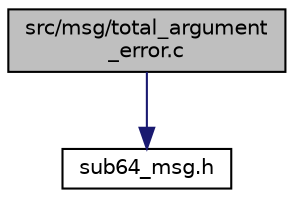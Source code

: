 digraph "src/msg/total_argument_error.c"
{
 // LATEX_PDF_SIZE
  edge [fontname="Helvetica",fontsize="10",labelfontname="Helvetica",labelfontsize="10"];
  node [fontname="Helvetica",fontsize="10",shape=record];
  Node1 [label="src/msg/total_argument\l_error.c",height=0.2,width=0.4,color="black", fillcolor="grey75", style="filled", fontcolor="black",tooltip="This file and function is used to give information when user entered more or less arguments executing..."];
  Node1 -> Node2 [color="midnightblue",fontsize="10",style="solid",fontname="Helvetica"];
  Node2 [label="sub64_msg.h",height=0.2,width=0.4,color="black", fillcolor="white", style="filled",URL="$d2/d3f/sub64__msg_8h.html",tooltip=" "];
}
